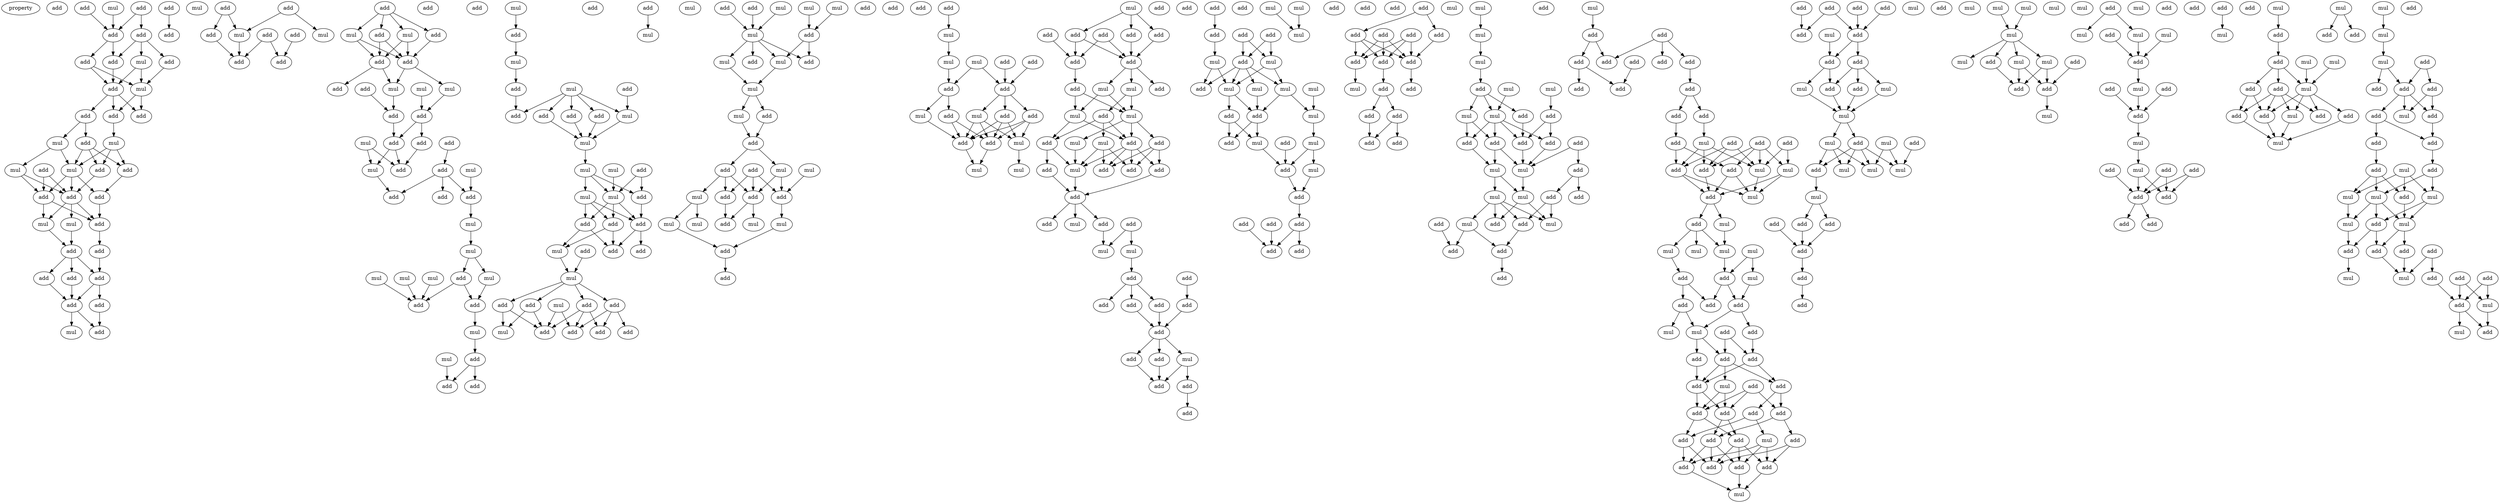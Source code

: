 digraph {
    node [fontcolor=black]
    property [mul=2,lf=1.3]
    0 [ label = add ];
    1 [ label = mul ];
    2 [ label = add ];
    3 [ label = add ];
    4 [ label = add ];
    5 [ label = add ];
    6 [ label = add ];
    7 [ label = mul ];
    8 [ label = add ];
    9 [ label = add ];
    10 [ label = mul ];
    11 [ label = add ];
    12 [ label = add ];
    13 [ label = add ];
    14 [ label = add ];
    15 [ label = mul ];
    16 [ label = mul ];
    17 [ label = add ];
    18 [ label = add ];
    19 [ label = add ];
    20 [ label = add ];
    21 [ label = mul ];
    22 [ label = mul ];
    23 [ label = add ];
    24 [ label = add ];
    25 [ label = add ];
    26 [ label = mul ];
    27 [ label = mul ];
    28 [ label = add ];
    29 [ label = add ];
    30 [ label = add ];
    31 [ label = add ];
    32 [ label = add ];
    33 [ label = add ];
    34 [ label = add ];
    35 [ label = mul ];
    36 [ label = add ];
    37 [ label = add ];
    38 [ label = add ];
    39 [ label = add ];
    40 [ label = mul ];
    41 [ label = add ];
    42 [ label = add ];
    43 [ label = add ];
    44 [ label = add ];
    45 [ label = mul ];
    46 [ label = mul ];
    47 [ label = add ];
    48 [ label = add ];
    49 [ label = add ];
    50 [ label = add ];
    51 [ label = add ];
    52 [ label = add ];
    53 [ label = mul ];
    54 [ label = add ];
    55 [ label = mul ];
    56 [ label = add ];
    57 [ label = add ];
    58 [ label = add ];
    59 [ label = add ];
    60 [ label = mul ];
    61 [ label = mul ];
    62 [ label = mul ];
    63 [ label = add ];
    64 [ label = add ];
    65 [ label = add ];
    66 [ label = mul ];
    67 [ label = add ];
    68 [ label = add ];
    69 [ label = add ];
    70 [ label = mul ];
    71 [ label = add ];
    72 [ label = mul ];
    73 [ label = add ];
    74 [ label = add ];
    75 [ label = add ];
    76 [ label = mul ];
    77 [ label = mul ];
    78 [ label = mul ];
    79 [ label = mul ];
    80 [ label = mul ];
    81 [ label = add ];
    82 [ label = mul ];
    83 [ label = add ];
    84 [ label = add ];
    85 [ label = mul ];
    86 [ label = add ];
    87 [ label = mul ];
    88 [ label = mul ];
    89 [ label = add ];
    90 [ label = add ];
    91 [ label = add ];
    92 [ label = add ];
    93 [ label = mul ];
    94 [ label = add ];
    95 [ label = mul ];
    96 [ label = add ];
    97 [ label = add ];
    98 [ label = add ];
    99 [ label = mul ];
    100 [ label = add ];
    101 [ label = add ];
    102 [ label = mul ];
    103 [ label = add ];
    104 [ label = mul ];
    105 [ label = mul ];
    106 [ label = mul ];
    107 [ label = add ];
    108 [ label = mul ];
    109 [ label = add ];
    110 [ label = add ];
    111 [ label = add ];
    112 [ label = add ];
    113 [ label = add ];
    114 [ label = add ];
    115 [ label = add ];
    116 [ label = mul ];
    117 [ label = mul ];
    118 [ label = add ];
    119 [ label = mul ];
    120 [ label = add ];
    121 [ label = add ];
    122 [ label = add ];
    123 [ label = add ];
    124 [ label = add ];
    125 [ label = mul ];
    126 [ label = add ];
    127 [ label = add ];
    128 [ label = add ];
    129 [ label = mul ];
    130 [ label = mul ];
    131 [ label = add ];
    132 [ label = add ];
    133 [ label = mul ];
    134 [ label = mul ];
    135 [ label = mul ];
    136 [ label = mul ];
    137 [ label = add ];
    138 [ label = mul ];
    139 [ label = add ];
    140 [ label = mul ];
    141 [ label = add ];
    142 [ label = mul ];
    143 [ label = mul ];
    144 [ label = add ];
    145 [ label = add ];
    146 [ label = add ];
    147 [ label = add ];
    148 [ label = mul ];
    149 [ label = add ];
    150 [ label = mul ];
    151 [ label = add ];
    152 [ label = mul ];
    153 [ label = add ];
    154 [ label = add ];
    155 [ label = add ];
    156 [ label = mul ];
    157 [ label = mul ];
    158 [ label = mul ];
    159 [ label = add ];
    160 [ label = mul ];
    161 [ label = add ];
    162 [ label = add ];
    163 [ label = add ];
    164 [ label = add ];
    165 [ label = mul ];
    166 [ label = add ];
    167 [ label = mul ];
    168 [ label = mul ];
    169 [ label = add ];
    170 [ label = add ];
    171 [ label = add ];
    172 [ label = add ];
    173 [ label = mul ];
    174 [ label = add ];
    175 [ label = mul ];
    176 [ label = add ];
    177 [ label = mul ];
    178 [ label = add ];
    179 [ label = add ];
    180 [ label = mul ];
    181 [ label = mul ];
    182 [ label = mul ];
    183 [ label = add ];
    184 [ label = add ];
    185 [ label = add ];
    186 [ label = add ];
    187 [ label = add ];
    188 [ label = add ];
    189 [ label = add ];
    190 [ label = add ];
    191 [ label = add ];
    192 [ label = mul ];
    193 [ label = mul ];
    194 [ label = mul ];
    195 [ label = add ];
    196 [ label = mul ];
    197 [ label = mul ];
    198 [ label = mul ];
    199 [ label = add ];
    200 [ label = add ];
    201 [ label = add ];
    202 [ label = mul ];
    203 [ label = add ];
    204 [ label = add ];
    205 [ label = add ];
    206 [ label = add ];
    207 [ label = add ];
    208 [ label = add ];
    209 [ label = add ];
    210 [ label = mul ];
    211 [ label = add ];
    212 [ label = add ];
    213 [ label = mul ];
    214 [ label = mul ];
    215 [ label = add ];
    216 [ label = add ];
    217 [ label = add ];
    218 [ label = add ];
    219 [ label = add ];
    220 [ label = add ];
    221 [ label = add ];
    222 [ label = add ];
    223 [ label = add ];
    224 [ label = add ];
    225 [ label = mul ];
    226 [ label = add ];
    227 [ label = add ];
    228 [ label = add ];
    229 [ label = add ];
    230 [ label = add ];
    231 [ label = add ];
    232 [ label = add ];
    233 [ label = mul ];
    234 [ label = mul ];
    235 [ label = add ];
    236 [ label = mul ];
    237 [ label = mul ];
    238 [ label = add ];
    239 [ label = mul ];
    240 [ label = mul ];
    241 [ label = add ];
    242 [ label = add ];
    243 [ label = mul ];
    244 [ label = add ];
    245 [ label = mul ];
    246 [ label = add ];
    247 [ label = mul ];
    248 [ label = add ];
    249 [ label = mul ];
    250 [ label = add ];
    251 [ label = add ];
    252 [ label = add ];
    253 [ label = add ];
    254 [ label = add ];
    255 [ label = add ];
    256 [ label = add ];
    257 [ label = mul ];
    258 [ label = mul ];
    259 [ label = mul ];
    260 [ label = add ];
    261 [ label = add ];
    262 [ label = add ];
    263 [ label = add ];
    264 [ label = add ];
    265 [ label = add ];
    266 [ label = add ];
    267 [ label = add ];
    268 [ label = mul ];
    269 [ label = add ];
    270 [ label = add ];
    271 [ label = add ];
    272 [ label = add ];
    273 [ label = mul ];
    274 [ label = add ];
    275 [ label = add ];
    276 [ label = add ];
    277 [ label = add ];
    278 [ label = mul ];
    279 [ label = add ];
    280 [ label = mul ];
    281 [ label = add ];
    282 [ label = mul ];
    283 [ label = mul ];
    284 [ label = add ];
    285 [ label = mul ];
    286 [ label = add ];
    287 [ label = mul ];
    288 [ label = add ];
    289 [ label = mul ];
    290 [ label = add ];
    291 [ label = add ];
    292 [ label = add ];
    293 [ label = add ];
    294 [ label = add ];
    295 [ label = mul ];
    296 [ label = add ];
    297 [ label = mul ];
    298 [ label = mul ];
    299 [ label = add ];
    300 [ label = add ];
    301 [ label = mul ];
    302 [ label = add ];
    303 [ label = add ];
    304 [ label = add ];
    305 [ label = mul ];
    306 [ label = mul ];
    307 [ label = add ];
    308 [ label = add ];
    309 [ label = mul ];
    310 [ label = add ];
    311 [ label = add ];
    312 [ label = add ];
    313 [ label = add ];
    314 [ label = add ];
    315 [ label = add ];
    316 [ label = add ];
    317 [ label = add ];
    318 [ label = add ];
    319 [ label = add ];
    320 [ label = add ];
    321 [ label = add ];
    322 [ label = add ];
    323 [ label = add ];
    324 [ label = add ];
    325 [ label = add ];
    326 [ label = mul ];
    327 [ label = add ];
    328 [ label = mul ];
    329 [ label = add ];
    330 [ label = add ];
    331 [ label = mul ];
    332 [ label = add ];
    333 [ label = add ];
    334 [ label = mul ];
    335 [ label = mul ];
    336 [ label = add ];
    337 [ label = mul ];
    338 [ label = mul ];
    339 [ label = mul ];
    340 [ label = mul ];
    341 [ label = add ];
    342 [ label = mul ];
    343 [ label = add ];
    344 [ label = add ];
    345 [ label = add ];
    346 [ label = add ];
    347 [ label = add ];
    348 [ label = mul ];
    349 [ label = mul ];
    350 [ label = add ];
    351 [ label = add ];
    352 [ label = add ];
    353 [ label = add ];
    354 [ label = add ];
    355 [ label = mul ];
    356 [ label = add ];
    357 [ label = add ];
    358 [ label = add ];
    359 [ label = add ];
    360 [ label = add ];
    361 [ label = add ];
    362 [ label = add ];
    363 [ label = mul ];
    364 [ label = add ];
    365 [ label = add ];
    366 [ label = add ];
    367 [ label = add ];
    368 [ label = add ];
    369 [ label = add ];
    370 [ label = add ];
    371 [ label = mul ];
    372 [ label = add ];
    373 [ label = add ];
    374 [ label = add ];
    375 [ label = add ];
    376 [ label = add ];
    377 [ label = mul ];
    378 [ label = add ];
    379 [ label = add ];
    380 [ label = add ];
    381 [ label = mul ];
    382 [ label = add ];
    383 [ label = add ];
    384 [ label = mul ];
    385 [ label = mul ];
    386 [ label = add ];
    387 [ label = add ];
    388 [ label = mul ];
    389 [ label = mul ];
    390 [ label = add ];
    391 [ label = mul ];
    392 [ label = mul ];
    393 [ label = mul ];
    394 [ label = mul ];
    395 [ label = mul ];
    396 [ label = add ];
    397 [ label = add ];
    398 [ label = add ];
    399 [ label = add ];
    400 [ label = mul ];
    401 [ label = add ];
    402 [ label = add ];
    403 [ label = add ];
    404 [ label = mul ];
    405 [ label = mul ];
    406 [ label = mul ];
    407 [ label = mul ];
    408 [ label = add ];
    409 [ label = mul ];
    410 [ label = mul ];
    411 [ label = mul ];
    412 [ label = add ];
    413 [ label = add ];
    414 [ label = add ];
    415 [ label = mul ];
    416 [ label = mul ];
    417 [ label = add ];
    418 [ label = add ];
    419 [ label = mul ];
    420 [ label = mul ];
    421 [ label = mul ];
    422 [ label = mul ];
    423 [ label = add ];
    424 [ label = add ];
    425 [ label = add ];
    426 [ label = add ];
    427 [ label = mul ];
    428 [ label = add ];
    429 [ label = add ];
    430 [ label = mul ];
    431 [ label = add ];
    432 [ label = mul ];
    433 [ label = add ];
    434 [ label = add ];
    435 [ label = add ];
    436 [ label = add ];
    437 [ label = add ];
    438 [ label = add ];
    439 [ label = add ];
    440 [ label = add ];
    441 [ label = mul ];
    442 [ label = mul ];
    443 [ label = add ];
    444 [ label = add ];
    445 [ label = mul ];
    446 [ label = mul ];
    447 [ label = add ];
    448 [ label = add ];
    449 [ label = mul ];
    450 [ label = mul ];
    451 [ label = add ];
    452 [ label = add ];
    453 [ label = add ];
    454 [ label = add ];
    455 [ label = mul ];
    456 [ label = mul ];
    457 [ label = add ];
    458 [ label = mul ];
    459 [ label = add ];
    460 [ label = mul ];
    461 [ label = add ];
    462 [ label = mul ];
    463 [ label = add ];
    464 [ label = add ];
    465 [ label = add ];
    466 [ label = add ];
    467 [ label = mul ];
    468 [ label = add ];
    469 [ label = add ];
    470 [ label = add ];
    471 [ label = add ];
    472 [ label = add ];
    473 [ label = mul ];
    474 [ label = add ];
    475 [ label = mul ];
    476 [ label = mul ];
    477 [ label = mul ];
    478 [ label = add ];
    479 [ label = mul ];
    480 [ label = mul ];
    481 [ label = add ];
    482 [ label = add ];
    483 [ label = add ];
    484 [ label = add ];
    485 [ label = add ];
    486 [ label = mul ];
    487 [ label = add ];
    488 [ label = add ];
    489 [ label = add ];
    490 [ label = mul ];
    491 [ label = add ];
    492 [ label = mul ];
    493 [ label = mul ];
    494 [ label = add ];
    1 -> 5 [ name = 0 ];
    2 -> 5 [ name = 1 ];
    3 -> 4 [ name = 2 ];
    3 -> 5 [ name = 3 ];
    4 -> 6 [ name = 4 ];
    4 -> 7 [ name = 5 ];
    4 -> 8 [ name = 6 ];
    5 -> 6 [ name = 7 ];
    5 -> 9 [ name = 8 ];
    6 -> 11 [ name = 9 ];
    7 -> 10 [ name = 10 ];
    7 -> 11 [ name = 11 ];
    8 -> 10 [ name = 12 ];
    9 -> 10 [ name = 13 ];
    9 -> 11 [ name = 14 ];
    10 -> 12 [ name = 15 ];
    10 -> 13 [ name = 16 ];
    11 -> 12 [ name = 17 ];
    11 -> 13 [ name = 18 ];
    11 -> 14 [ name = 19 ];
    13 -> 15 [ name = 20 ];
    14 -> 16 [ name = 21 ];
    14 -> 17 [ name = 22 ];
    15 -> 18 [ name = 23 ];
    15 -> 20 [ name = 24 ];
    15 -> 21 [ name = 25 ];
    16 -> 21 [ name = 26 ];
    16 -> 22 [ name = 27 ];
    17 -> 18 [ name = 28 ];
    17 -> 20 [ name = 29 ];
    17 -> 21 [ name = 30 ];
    18 -> 23 [ name = 31 ];
    19 -> 23 [ name = 32 ];
    19 -> 25 [ name = 33 ];
    20 -> 24 [ name = 34 ];
    21 -> 23 [ name = 35 ];
    21 -> 24 [ name = 36 ];
    21 -> 25 [ name = 37 ];
    22 -> 23 [ name = 38 ];
    22 -> 25 [ name = 39 ];
    23 -> 26 [ name = 40 ];
    23 -> 27 [ name = 41 ];
    23 -> 28 [ name = 42 ];
    24 -> 28 [ name = 43 ];
    25 -> 27 [ name = 44 ];
    25 -> 28 [ name = 45 ];
    26 -> 30 [ name = 46 ];
    27 -> 30 [ name = 47 ];
    28 -> 29 [ name = 48 ];
    29 -> 33 [ name = 49 ];
    30 -> 32 [ name = 50 ];
    30 -> 33 [ name = 51 ];
    30 -> 34 [ name = 52 ];
    31 -> 36 [ name = 53 ];
    32 -> 37 [ name = 54 ];
    33 -> 37 [ name = 55 ];
    33 -> 38 [ name = 56 ];
    34 -> 37 [ name = 57 ];
    37 -> 39 [ name = 58 ];
    37 -> 40 [ name = 59 ];
    38 -> 39 [ name = 60 ];
    41 -> 43 [ name = 61 ];
    41 -> 45 [ name = 62 ];
    42 -> 45 [ name = 63 ];
    42 -> 46 [ name = 64 ];
    43 -> 49 [ name = 65 ];
    44 -> 48 [ name = 66 ];
    44 -> 49 [ name = 67 ];
    45 -> 49 [ name = 68 ];
    47 -> 48 [ name = 69 ];
    50 -> 52 [ name = 70 ];
    50 -> 53 [ name = 71 ];
    50 -> 54 [ name = 72 ];
    50 -> 55 [ name = 73 ];
    52 -> 57 [ name = 74 ];
    53 -> 56 [ name = 75 ];
    53 -> 57 [ name = 76 ];
    54 -> 56 [ name = 77 ];
    54 -> 57 [ name = 78 ];
    55 -> 56 [ name = 79 ];
    55 -> 57 [ name = 80 ];
    56 -> 58 [ name = 81 ];
    56 -> 61 [ name = 82 ];
    57 -> 61 [ name = 83 ];
    57 -> 62 [ name = 84 ];
    59 -> 63 [ name = 85 ];
    60 -> 64 [ name = 86 ];
    61 -> 63 [ name = 87 ];
    62 -> 64 [ name = 88 ];
    63 -> 65 [ name = 89 ];
    64 -> 65 [ name = 90 ];
    64 -> 67 [ name = 91 ];
    65 -> 70 [ name = 92 ];
    65 -> 71 [ name = 93 ];
    66 -> 70 [ name = 94 ];
    66 -> 71 [ name = 95 ];
    67 -> 71 [ name = 96 ];
    68 -> 69 [ name = 97 ];
    69 -> 73 [ name = 98 ];
    69 -> 74 [ name = 99 ];
    69 -> 75 [ name = 100 ];
    70 -> 73 [ name = 101 ];
    72 -> 74 [ name = 102 ];
    74 -> 76 [ name = 103 ];
    76 -> 77 [ name = 104 ];
    77 -> 78 [ name = 105 ];
    77 -> 81 [ name = 106 ];
    78 -> 84 [ name = 107 ];
    79 -> 83 [ name = 108 ];
    80 -> 83 [ name = 109 ];
    81 -> 83 [ name = 110 ];
    81 -> 84 [ name = 111 ];
    82 -> 83 [ name = 112 ];
    84 -> 85 [ name = 113 ];
    85 -> 89 [ name = 114 ];
    87 -> 90 [ name = 115 ];
    88 -> 91 [ name = 116 ];
    89 -> 91 [ name = 117 ];
    89 -> 92 [ name = 118 ];
    90 -> 93 [ name = 119 ];
    93 -> 96 [ name = 120 ];
    94 -> 99 [ name = 121 ];
    95 -> 97 [ name = 122 ];
    95 -> 98 [ name = 123 ];
    95 -> 99 [ name = 124 ];
    95 -> 100 [ name = 125 ];
    95 -> 101 [ name = 126 ];
    96 -> 97 [ name = 127 ];
    98 -> 102 [ name = 128 ];
    99 -> 102 [ name = 129 ];
    100 -> 102 [ name = 130 ];
    101 -> 102 [ name = 131 ];
    102 -> 105 [ name = 132 ];
    103 -> 107 [ name = 133 ];
    103 -> 108 [ name = 134 ];
    104 -> 108 [ name = 135 ];
    105 -> 106 [ name = 136 ];
    105 -> 107 [ name = 137 ];
    105 -> 108 [ name = 138 ];
    106 -> 109 [ name = 139 ];
    106 -> 110 [ name = 140 ];
    106 -> 111 [ name = 141 ];
    107 -> 111 [ name = 142 ];
    108 -> 109 [ name = 143 ];
    108 -> 110 [ name = 144 ];
    108 -> 111 [ name = 145 ];
    109 -> 114 [ name = 146 ];
    109 -> 116 [ name = 147 ];
    110 -> 114 [ name = 148 ];
    110 -> 116 [ name = 149 ];
    111 -> 112 [ name = 150 ];
    111 -> 114 [ name = 151 ];
    113 -> 117 [ name = 152 ];
    116 -> 117 [ name = 153 ];
    117 -> 118 [ name = 154 ];
    117 -> 120 [ name = 155 ];
    117 -> 121 [ name = 156 ];
    117 -> 122 [ name = 157 ];
    118 -> 125 [ name = 158 ];
    118 -> 126 [ name = 159 ];
    119 -> 123 [ name = 160 ];
    119 -> 126 [ name = 161 ];
    120 -> 123 [ name = 162 ];
    120 -> 124 [ name = 163 ];
    120 -> 127 [ name = 164 ];
    121 -> 125 [ name = 165 ];
    121 -> 126 [ name = 166 ];
    122 -> 123 [ name = 167 ];
    122 -> 124 [ name = 168 ];
    122 -> 126 [ name = 169 ];
    128 -> 129 [ name = 170 ];
    131 -> 136 [ name = 171 ];
    132 -> 136 [ name = 172 ];
    133 -> 136 [ name = 173 ];
    134 -> 137 [ name = 174 ];
    135 -> 137 [ name = 175 ];
    136 -> 138 [ name = 176 ];
    136 -> 139 [ name = 177 ];
    136 -> 140 [ name = 178 ];
    136 -> 141 [ name = 179 ];
    137 -> 139 [ name = 180 ];
    137 -> 140 [ name = 181 ];
    138 -> 142 [ name = 182 ];
    140 -> 142 [ name = 183 ];
    142 -> 143 [ name = 184 ];
    142 -> 146 [ name = 185 ];
    143 -> 147 [ name = 186 ];
    146 -> 147 [ name = 187 ];
    147 -> 148 [ name = 188 ];
    147 -> 149 [ name = 189 ];
    148 -> 153 [ name = 190 ];
    148 -> 155 [ name = 191 ];
    149 -> 152 [ name = 192 ];
    149 -> 153 [ name = 193 ];
    149 -> 154 [ name = 194 ];
    150 -> 155 [ name = 195 ];
    151 -> 153 [ name = 196 ];
    151 -> 154 [ name = 197 ];
    151 -> 155 [ name = 198 ];
    152 -> 157 [ name = 199 ];
    152 -> 158 [ name = 200 ];
    153 -> 159 [ name = 201 ];
    153 -> 160 [ name = 202 ];
    154 -> 159 [ name = 203 ];
    155 -> 156 [ name = 204 ];
    156 -> 161 [ name = 205 ];
    157 -> 161 [ name = 206 ];
    161 -> 163 [ name = 207 ];
    164 -> 165 [ name = 208 ];
    165 -> 167 [ name = 209 ];
    166 -> 170 [ name = 210 ];
    167 -> 171 [ name = 211 ];
    168 -> 170 [ name = 212 ];
    168 -> 171 [ name = 213 ];
    169 -> 170 [ name = 214 ];
    170 -> 173 [ name = 215 ];
    170 -> 174 [ name = 216 ];
    170 -> 176 [ name = 217 ];
    171 -> 172 [ name = 218 ];
    171 -> 175 [ name = 219 ];
    172 -> 178 [ name = 220 ];
    172 -> 179 [ name = 221 ];
    173 -> 177 [ name = 222 ];
    173 -> 178 [ name = 223 ];
    173 -> 179 [ name = 224 ];
    174 -> 177 [ name = 225 ];
    174 -> 178 [ name = 226 ];
    174 -> 179 [ name = 227 ];
    175 -> 179 [ name = 228 ];
    176 -> 177 [ name = 229 ];
    176 -> 178 [ name = 230 ];
    176 -> 179 [ name = 231 ];
    177 -> 181 [ name = 232 ];
    178 -> 180 [ name = 233 ];
    179 -> 180 [ name = 234 ];
    182 -> 183 [ name = 235 ];
    182 -> 185 [ name = 236 ];
    182 -> 187 [ name = 237 ];
    183 -> 189 [ name = 238 ];
    184 -> 188 [ name = 239 ];
    185 -> 189 [ name = 240 ];
    186 -> 188 [ name = 241 ];
    186 -> 189 [ name = 242 ];
    187 -> 188 [ name = 243 ];
    187 -> 189 [ name = 244 ];
    188 -> 191 [ name = 245 ];
    189 -> 190 [ name = 246 ];
    189 -> 192 [ name = 247 ];
    189 -> 193 [ name = 248 ];
    191 -> 194 [ name = 249 ];
    191 -> 196 [ name = 250 ];
    192 -> 195 [ name = 251 ];
    192 -> 196 [ name = 252 ];
    193 -> 194 [ name = 253 ];
    193 -> 196 [ name = 254 ];
    194 -> 199 [ name = 255 ];
    194 -> 201 [ name = 256 ];
    195 -> 198 [ name = 257 ];
    195 -> 199 [ name = 258 ];
    195 -> 201 [ name = 259 ];
    196 -> 197 [ name = 260 ];
    196 -> 200 [ name = 261 ];
    196 -> 201 [ name = 262 ];
    197 -> 202 [ name = 263 ];
    198 -> 202 [ name = 264 ];
    198 -> 205 [ name = 265 ];
    198 -> 206 [ name = 266 ];
    199 -> 202 [ name = 267 ];
    199 -> 203 [ name = 268 ];
    200 -> 204 [ name = 269 ];
    200 -> 205 [ name = 270 ];
    200 -> 206 [ name = 271 ];
    201 -> 202 [ name = 272 ];
    201 -> 204 [ name = 273 ];
    201 -> 205 [ name = 274 ];
    201 -> 206 [ name = 275 ];
    202 -> 207 [ name = 276 ];
    203 -> 207 [ name = 277 ];
    204 -> 207 [ name = 278 ];
    207 -> 209 [ name = 279 ];
    207 -> 210 [ name = 280 ];
    207 -> 212 [ name = 281 ];
    211 -> 213 [ name = 282 ];
    211 -> 214 [ name = 283 ];
    212 -> 213 [ name = 284 ];
    214 -> 216 [ name = 285 ];
    215 -> 220 [ name = 286 ];
    216 -> 218 [ name = 287 ];
    216 -> 219 [ name = 288 ];
    216 -> 221 [ name = 289 ];
    219 -> 222 [ name = 290 ];
    220 -> 222 [ name = 291 ];
    221 -> 222 [ name = 292 ];
    222 -> 223 [ name = 293 ];
    222 -> 224 [ name = 294 ];
    222 -> 225 [ name = 295 ];
    223 -> 226 [ name = 296 ];
    224 -> 226 [ name = 297 ];
    225 -> 226 [ name = 298 ];
    225 -> 227 [ name = 299 ];
    227 -> 228 [ name = 300 ];
    229 -> 230 [ name = 301 ];
    230 -> 233 [ name = 302 ];
    231 -> 234 [ name = 303 ];
    231 -> 235 [ name = 304 ];
    232 -> 234 [ name = 305 ];
    232 -> 235 [ name = 306 ];
    233 -> 238 [ name = 307 ];
    233 -> 239 [ name = 308 ];
    234 -> 237 [ name = 309 ];
    234 -> 239 [ name = 310 ];
    235 -> 237 [ name = 311 ];
    235 -> 238 [ name = 312 ];
    235 -> 239 [ name = 313 ];
    235 -> 240 [ name = 314 ];
    236 -> 243 [ name = 315 ];
    237 -> 241 [ name = 316 ];
    237 -> 243 [ name = 317 ];
    239 -> 241 [ name = 318 ];
    239 -> 242 [ name = 319 ];
    240 -> 241 [ name = 320 ];
    241 -> 244 [ name = 321 ];
    241 -> 245 [ name = 322 ];
    242 -> 244 [ name = 323 ];
    242 -> 245 [ name = 324 ];
    243 -> 247 [ name = 325 ];
    245 -> 248 [ name = 326 ];
    246 -> 248 [ name = 327 ];
    247 -> 248 [ name = 328 ];
    247 -> 249 [ name = 329 ];
    248 -> 250 [ name = 330 ];
    249 -> 250 [ name = 331 ];
    250 -> 251 [ name = 332 ];
    251 -> 254 [ name = 333 ];
    251 -> 255 [ name = 334 ];
    252 -> 254 [ name = 335 ];
    253 -> 254 [ name = 336 ];
    257 -> 259 [ name = 337 ];
    258 -> 259 [ name = 338 ];
    263 -> 264 [ name = 339 ];
    263 -> 266 [ name = 340 ];
    264 -> 269 [ name = 341 ];
    264 -> 270 [ name = 342 ];
    264 -> 271 [ name = 343 ];
    265 -> 269 [ name = 344 ];
    265 -> 270 [ name = 345 ];
    265 -> 271 [ name = 346 ];
    266 -> 270 [ name = 347 ];
    267 -> 269 [ name = 348 ];
    267 -> 270 [ name = 349 ];
    267 -> 271 [ name = 350 ];
    269 -> 272 [ name = 351 ];
    270 -> 274 [ name = 352 ];
    271 -> 273 [ name = 353 ];
    272 -> 275 [ name = 354 ];
    272 -> 276 [ name = 355 ];
    275 -> 279 [ name = 356 ];
    276 -> 277 [ name = 357 ];
    276 -> 279 [ name = 358 ];
    278 -> 280 [ name = 359 ];
    280 -> 282 [ name = 360 ];
    282 -> 284 [ name = 361 ];
    283 -> 288 [ name = 362 ];
    284 -> 286 [ name = 363 ];
    284 -> 287 [ name = 364 ];
    284 -> 289 [ name = 365 ];
    285 -> 287 [ name = 366 ];
    286 -> 294 [ name = 367 ];
    287 -> 290 [ name = 368 ];
    287 -> 291 [ name = 369 ];
    287 -> 293 [ name = 370 ];
    287 -> 294 [ name = 371 ];
    288 -> 293 [ name = 372 ];
    288 -> 294 [ name = 373 ];
    289 -> 290 [ name = 374 ];
    289 -> 291 [ name = 375 ];
    290 -> 295 [ name = 376 ];
    290 -> 297 [ name = 377 ];
    291 -> 297 [ name = 378 ];
    292 -> 295 [ name = 379 ];
    292 -> 296 [ name = 380 ];
    293 -> 295 [ name = 381 ];
    294 -> 295 [ name = 382 ];
    295 -> 298 [ name = 383 ];
    296 -> 299 [ name = 384 ];
    296 -> 300 [ name = 385 ];
    297 -> 298 [ name = 386 ];
    297 -> 301 [ name = 387 ];
    298 -> 302 [ name = 388 ];
    298 -> 306 [ name = 389 ];
    300 -> 303 [ name = 390 ];
    300 -> 306 [ name = 391 ];
    301 -> 302 [ name = 392 ];
    301 -> 303 [ name = 393 ];
    301 -> 305 [ name = 394 ];
    301 -> 306 [ name = 395 ];
    303 -> 307 [ name = 396 ];
    304 -> 308 [ name = 397 ];
    305 -> 307 [ name = 398 ];
    305 -> 308 [ name = 399 ];
    307 -> 310 [ name = 400 ];
    309 -> 312 [ name = 401 ];
    311 -> 313 [ name = 402 ];
    311 -> 315 [ name = 403 ];
    311 -> 316 [ name = 404 ];
    312 -> 314 [ name = 405 ];
    312 -> 316 [ name = 406 ];
    313 -> 319 [ name = 407 ];
    314 -> 318 [ name = 408 ];
    314 -> 320 [ name = 409 ];
    317 -> 318 [ name = 410 ];
    319 -> 321 [ name = 411 ];
    319 -> 322 [ name = 412 ];
    321 -> 327 [ name = 413 ];
    322 -> 326 [ name = 414 ];
    323 -> 328 [ name = 415 ];
    323 -> 329 [ name = 416 ];
    323 -> 330 [ name = 417 ];
    323 -> 331 [ name = 418 ];
    324 -> 328 [ name = 419 ];
    324 -> 330 [ name = 420 ];
    324 -> 332 [ name = 421 ];
    325 -> 328 [ name = 422 ];
    325 -> 331 [ name = 423 ];
    326 -> 328 [ name = 424 ];
    326 -> 330 [ name = 425 ];
    326 -> 332 [ name = 426 ];
    327 -> 329 [ name = 427 ];
    327 -> 332 [ name = 428 ];
    328 -> 334 [ name = 429 ];
    329 -> 333 [ name = 430 ];
    329 -> 334 [ name = 431 ];
    330 -> 333 [ name = 432 ];
    331 -> 333 [ name = 433 ];
    331 -> 334 [ name = 434 ];
    332 -> 333 [ name = 435 ];
    332 -> 334 [ name = 436 ];
    333 -> 335 [ name = 437 ];
    333 -> 336 [ name = 438 ];
    335 -> 337 [ name = 439 ];
    336 -> 337 [ name = 440 ];
    336 -> 338 [ name = 441 ];
    336 -> 340 [ name = 442 ];
    337 -> 343 [ name = 443 ];
    338 -> 341 [ name = 444 ];
    339 -> 342 [ name = 445 ];
    339 -> 343 [ name = 446 ];
    341 -> 344 [ name = 447 ];
    341 -> 346 [ name = 448 ];
    342 -> 345 [ name = 449 ];
    343 -> 344 [ name = 450 ];
    343 -> 345 [ name = 451 ];
    345 -> 348 [ name = 452 ];
    345 -> 350 [ name = 453 ];
    346 -> 348 [ name = 454 ];
    346 -> 349 [ name = 455 ];
    347 -> 351 [ name = 456 ];
    347 -> 353 [ name = 457 ];
    348 -> 351 [ name = 458 ];
    348 -> 352 [ name = 459 ];
    350 -> 353 [ name = 460 ];
    351 -> 354 [ name = 461 ];
    351 -> 355 [ name = 462 ];
    351 -> 356 [ name = 463 ];
    352 -> 356 [ name = 464 ];
    353 -> 354 [ name = 465 ];
    353 -> 356 [ name = 466 ];
    354 -> 358 [ name = 467 ];
    354 -> 359 [ name = 468 ];
    355 -> 360 [ name = 469 ];
    355 -> 361 [ name = 470 ];
    356 -> 360 [ name = 471 ];
    356 -> 361 [ name = 472 ];
    357 -> 358 [ name = 473 ];
    357 -> 360 [ name = 474 ];
    357 -> 361 [ name = 475 ];
    358 -> 364 [ name = 476 ];
    358 -> 365 [ name = 477 ];
    359 -> 362 [ name = 478 ];
    359 -> 363 [ name = 479 ];
    360 -> 365 [ name = 480 ];
    360 -> 366 [ name = 481 ];
    361 -> 362 [ name = 482 ];
    361 -> 366 [ name = 483 ];
    362 -> 367 [ name = 484 ];
    362 -> 370 [ name = 485 ];
    363 -> 367 [ name = 486 ];
    363 -> 368 [ name = 487 ];
    363 -> 369 [ name = 488 ];
    364 -> 368 [ name = 489 ];
    364 -> 370 [ name = 490 ];
    365 -> 367 [ name = 491 ];
    365 -> 369 [ name = 492 ];
    365 -> 370 [ name = 493 ];
    366 -> 368 [ name = 494 ];
    366 -> 369 [ name = 495 ];
    366 -> 370 [ name = 496 ];
    367 -> 371 [ name = 497 ];
    368 -> 371 [ name = 498 ];
    369 -> 371 [ name = 499 ];
    372 -> 378 [ name = 500 ];
    373 -> 376 [ name = 501 ];
    373 -> 378 [ name = 502 ];
    374 -> 376 [ name = 503 ];
    375 -> 376 [ name = 504 ];
    376 -> 379 [ name = 505 ];
    376 -> 380 [ name = 506 ];
    377 -> 379 [ name = 507 ];
    379 -> 381 [ name = 508 ];
    379 -> 382 [ name = 509 ];
    380 -> 382 [ name = 510 ];
    380 -> 383 [ name = 511 ];
    380 -> 384 [ name = 512 ];
    381 -> 385 [ name = 513 ];
    382 -> 385 [ name = 514 ];
    383 -> 385 [ name = 515 ];
    384 -> 385 [ name = 516 ];
    385 -> 386 [ name = 517 ];
    385 -> 388 [ name = 518 ];
    386 -> 390 [ name = 519 ];
    386 -> 391 [ name = 520 ];
    386 -> 392 [ name = 521 ];
    386 -> 393 [ name = 522 ];
    387 -> 392 [ name = 523 ];
    388 -> 390 [ name = 524 ];
    388 -> 391 [ name = 525 ];
    388 -> 393 [ name = 526 ];
    389 -> 392 [ name = 527 ];
    389 -> 393 [ name = 528 ];
    390 -> 395 [ name = 529 ];
    395 -> 397 [ name = 530 ];
    395 -> 398 [ name = 531 ];
    396 -> 401 [ name = 532 ];
    397 -> 401 [ name = 533 ];
    398 -> 401 [ name = 534 ];
    401 -> 402 [ name = 535 ];
    402 -> 403 [ name = 536 ];
    404 -> 407 [ name = 537 ];
    406 -> 407 [ name = 538 ];
    407 -> 408 [ name = 539 ];
    407 -> 409 [ name = 540 ];
    407 -> 410 [ name = 541 ];
    407 -> 411 [ name = 542 ];
    408 -> 413 [ name = 543 ];
    410 -> 413 [ name = 544 ];
    410 -> 414 [ name = 545 ];
    411 -> 413 [ name = 546 ];
    411 -> 414 [ name = 547 ];
    412 -> 414 [ name = 548 ];
    414 -> 415 [ name = 549 ];
    417 -> 419 [ name = 550 ];
    417 -> 421 [ name = 551 ];
    418 -> 423 [ name = 552 ];
    421 -> 423 [ name = 553 ];
    422 -> 423 [ name = 554 ];
    423 -> 427 [ name = 555 ];
    425 -> 429 [ name = 556 ];
    427 -> 429 [ name = 557 ];
    428 -> 429 [ name = 558 ];
    429 -> 430 [ name = 559 ];
    430 -> 432 [ name = 560 ];
    431 -> 435 [ name = 561 ];
    432 -> 435 [ name = 562 ];
    432 -> 436 [ name = 563 ];
    433 -> 435 [ name = 564 ];
    433 -> 436 [ name = 565 ];
    434 -> 435 [ name = 566 ];
    434 -> 436 [ name = 567 ];
    435 -> 437 [ name = 568 ];
    435 -> 438 [ name = 569 ];
    439 -> 441 [ name = 570 ];
    442 -> 443 [ name = 571 ];
    443 -> 444 [ name = 572 ];
    444 -> 447 [ name = 573 ];
    444 -> 448 [ name = 574 ];
    444 -> 449 [ name = 575 ];
    445 -> 449 [ name = 576 ];
    446 -> 449 [ name = 577 ];
    447 -> 453 [ name = 578 ];
    447 -> 454 [ name = 579 ];
    448 -> 450 [ name = 580 ];
    448 -> 452 [ name = 581 ];
    448 -> 453 [ name = 582 ];
    448 -> 454 [ name = 583 ];
    449 -> 450 [ name = 584 ];
    449 -> 451 [ name = 585 ];
    449 -> 452 [ name = 586 ];
    449 -> 453 [ name = 587 ];
    450 -> 455 [ name = 588 ];
    451 -> 455 [ name = 589 ];
    453 -> 455 [ name = 590 ];
    454 -> 455 [ name = 591 ];
    456 -> 457 [ name = 592 ];
    456 -> 459 [ name = 593 ];
    458 -> 460 [ name = 594 ];
    460 -> 462 [ name = 595 ];
    461 -> 463 [ name = 596 ];
    461 -> 465 [ name = 597 ];
    462 -> 463 [ name = 598 ];
    462 -> 464 [ name = 599 ];
    463 -> 467 [ name = 600 ];
    463 -> 468 [ name = 601 ];
    463 -> 469 [ name = 602 ];
    465 -> 467 [ name = 603 ];
    465 -> 469 [ name = 604 ];
    468 -> 470 [ name = 605 ];
    468 -> 471 [ name = 606 ];
    469 -> 470 [ name = 607 ];
    470 -> 474 [ name = 608 ];
    471 -> 472 [ name = 609 ];
    472 -> 475 [ name = 610 ];
    472 -> 477 [ name = 611 ];
    472 -> 478 [ name = 612 ];
    473 -> 476 [ name = 613 ];
    473 -> 477 [ name = 614 ];
    473 -> 478 [ name = 615 ];
    474 -> 475 [ name = 616 ];
    474 -> 476 [ name = 617 ];
    475 -> 479 [ name = 618 ];
    475 -> 480 [ name = 619 ];
    475 -> 481 [ name = 620 ];
    476 -> 480 [ name = 621 ];
    476 -> 481 [ name = 622 ];
    477 -> 479 [ name = 623 ];
    478 -> 480 [ name = 624 ];
    479 -> 482 [ name = 625 ];
    480 -> 484 [ name = 626 ];
    480 -> 485 [ name = 627 ];
    481 -> 482 [ name = 628 ];
    481 -> 484 [ name = 629 ];
    482 -> 490 [ name = 630 ];
    483 -> 486 [ name = 631 ];
    483 -> 487 [ name = 632 ];
    484 -> 486 [ name = 633 ];
    485 -> 486 [ name = 634 ];
    487 -> 491 [ name = 635 ];
    488 -> 491 [ name = 636 ];
    488 -> 492 [ name = 637 ];
    489 -> 491 [ name = 638 ];
    489 -> 492 [ name = 639 ];
    491 -> 493 [ name = 640 ];
    491 -> 494 [ name = 641 ];
    492 -> 494 [ name = 642 ];
}
